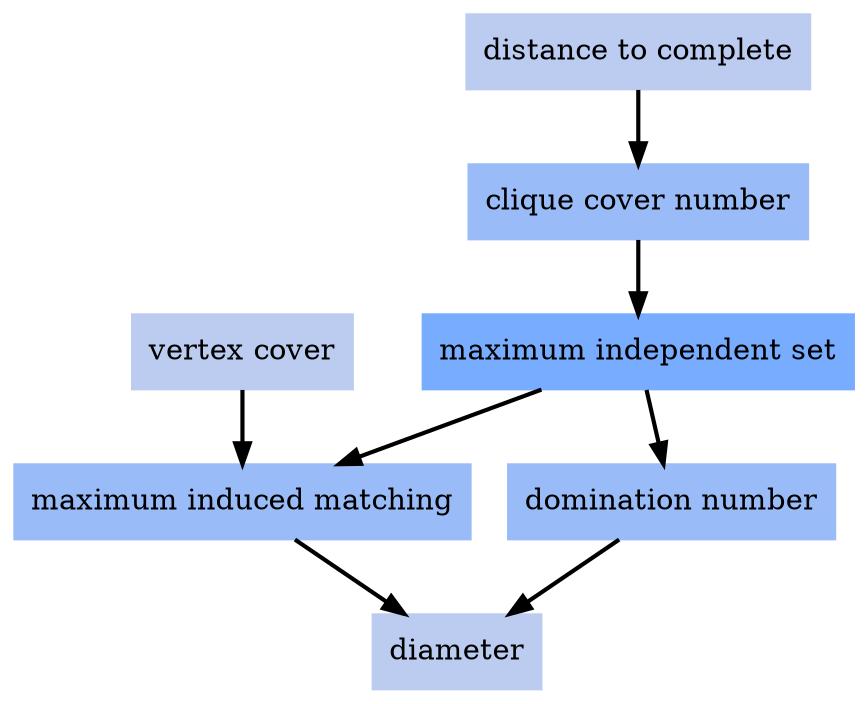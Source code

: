 digraph local_mHtXUU {
	node [color=lightblue2 style=filled]
	margin=0.04 size="6,6"
	"n_2LDMQ6" [label="distance to complete" URL="/parameters/html/2LDMQ6" color="#bbccf0" shape=box]
	"n_GzMYlT" [label="maximum induced matching" URL="/parameters/html/GzMYlT" color="#99bcf8" shape=box]
	"n_Gq0onN" [label="domination number" URL="/parameters/html/Gq0onN" color="#99bcf8" shape=box]
	"n_VomShB" [label="clique cover number" URL="/parameters/html/VomShB" color="#99bcf8" shape=box]
	"n_mHtXUU" [label="maximum independent set" URL="/parameters/html/mHtXUU" color="#78acff" shape=box]
	"n_p4bTjp" [label="diameter" URL="/parameters/html/p4bTjp" color="#bbccf0" shape=box]
	"n_4lp9Yj" [label="vertex cover" URL="/parameters/html/4lp9Yj" color="#bbccf0" shape=box]
	"n_Gq0onN" -> "n_p4bTjp" [label="" decorate=true lblstyle="above, sloped" weight="100" penwidth="2.0"]
	"n_GzMYlT" -> "n_p4bTjp" [label="" decorate=true lblstyle="above, sloped" weight="100" penwidth="2.0"]
	"n_mHtXUU" -> "n_GzMYlT" [label="" decorate=true lblstyle="above, sloped" weight="100" penwidth="2.0"]
	"n_mHtXUU" -> "n_Gq0onN" [label="" decorate=true lblstyle="above, sloped" weight="100" penwidth="2.0"]
	"n_2LDMQ6" -> "n_VomShB" [label="" decorate=true lblstyle="above, sloped" weight="100" penwidth="2.0"]
	"n_VomShB" -> "n_mHtXUU" [label="" decorate=true lblstyle="above, sloped" weight="100" penwidth="2.0"]
	"n_4lp9Yj" -> "n_GzMYlT" [label="" decorate=true lblstyle="above, sloped" weight="100" penwidth="2.0"]
}
